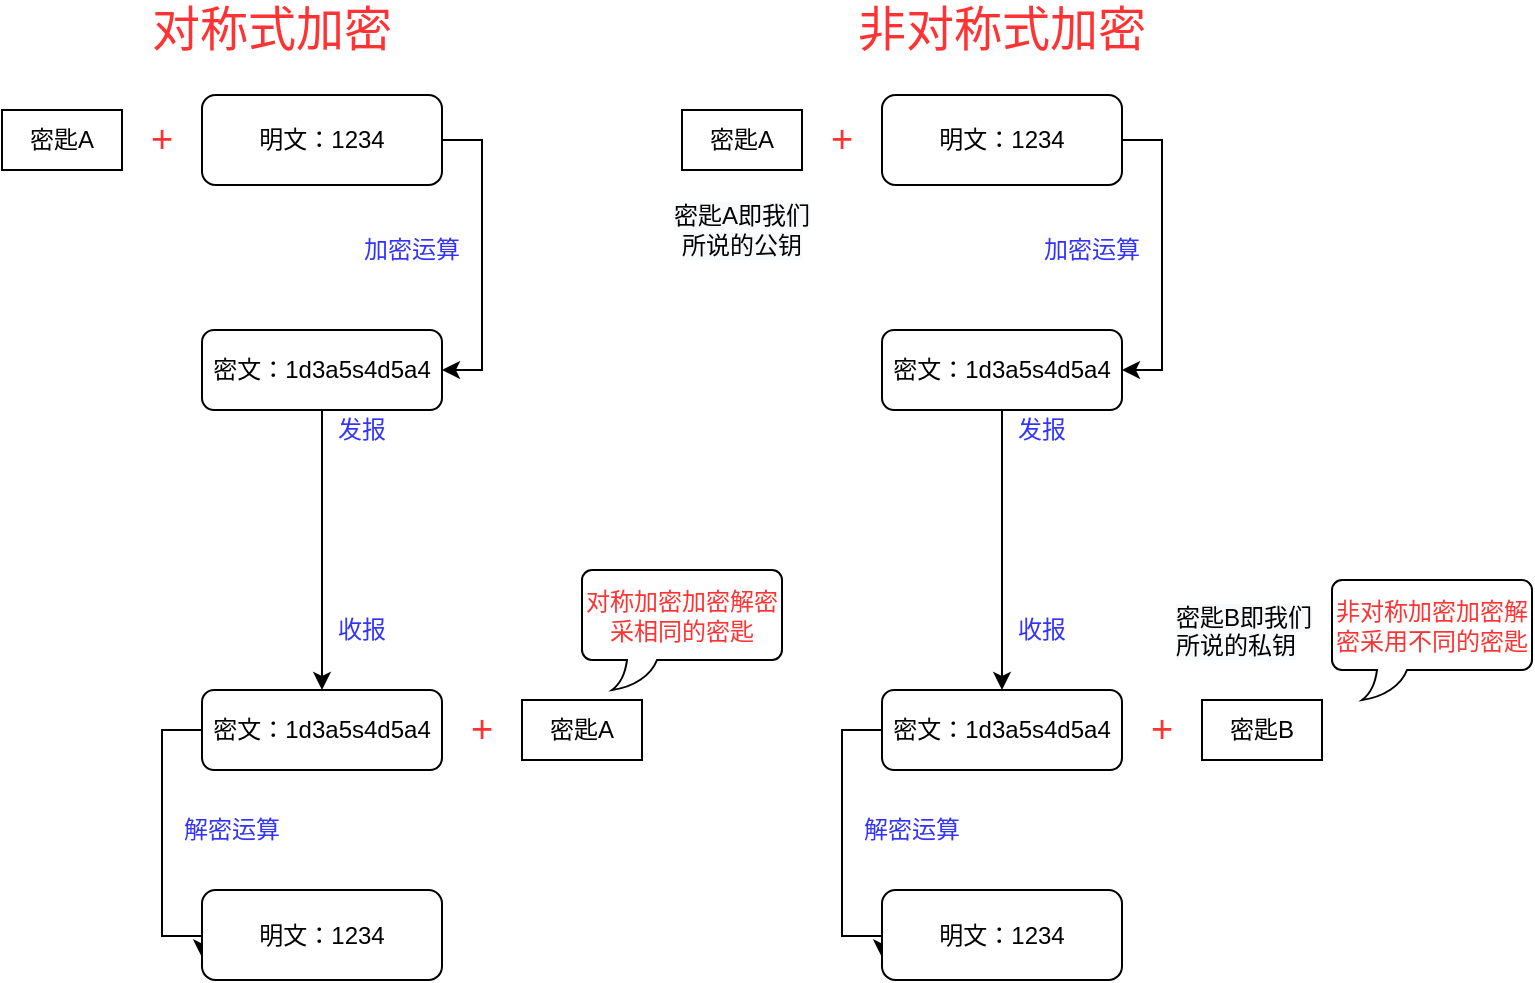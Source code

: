 <mxfile version="14.7.2" type="github"><diagram id="g2mdyH2-LWZBZ8d6Yd1H" name="Page-1"><mxGraphModel dx="1036" dy="575" grid="1" gridSize="10" guides="1" tooltips="1" connect="1" arrows="1" fold="1" page="1" pageScale="1" pageWidth="827" pageHeight="1169" math="0" shadow="0"><root><mxCell id="0"/><mxCell id="1" parent="0"/><mxCell id="_zqlpKHExtMpAy_HHPnF-9" style="edgeStyle=orthogonalEdgeStyle;rounded=0;orthogonalLoop=1;jettySize=auto;html=1;entryX=1;entryY=0.5;entryDx=0;entryDy=0;" edge="1" parent="1" source="_zqlpKHExtMpAy_HHPnF-2" target="_zqlpKHExtMpAy_HHPnF-8"><mxGeometry relative="1" as="geometry"><Array as="points"><mxPoint x="280" y="145"/><mxPoint x="280" y="260"/></Array></mxGeometry></mxCell><mxCell id="_zqlpKHExtMpAy_HHPnF-2" value="明文：1234" style="rounded=1;whiteSpace=wrap;html=1;" vertex="1" parent="1"><mxGeometry x="140" y="122.5" width="120" height="45" as="geometry"/></mxCell><mxCell id="_zqlpKHExtMpAy_HHPnF-5" value="密匙A" style="rounded=0;whiteSpace=wrap;html=1;" vertex="1" parent="1"><mxGeometry x="40" y="130" width="60" height="30" as="geometry"/></mxCell><mxCell id="_zqlpKHExtMpAy_HHPnF-7" value="&lt;font style=&quot;font-size: 19px&quot; color=&quot;#ff3333&quot;&gt;+&lt;/font&gt;" style="text;html=1;strokeColor=none;fillColor=none;align=center;verticalAlign=middle;whiteSpace=wrap;rounded=0;" vertex="1" parent="1"><mxGeometry x="100" y="135" width="40" height="20" as="geometry"/></mxCell><mxCell id="_zqlpKHExtMpAy_HHPnF-12" style="edgeStyle=orthogonalEdgeStyle;rounded=0;orthogonalLoop=1;jettySize=auto;html=1;" edge="1" parent="1" source="_zqlpKHExtMpAy_HHPnF-8"><mxGeometry relative="1" as="geometry"><mxPoint x="200" y="420" as="targetPoint"/></mxGeometry></mxCell><mxCell id="_zqlpKHExtMpAy_HHPnF-8" value="密文：1d3a5s4d5a4" style="rounded=1;whiteSpace=wrap;html=1;" vertex="1" parent="1"><mxGeometry x="140" y="240" width="120" height="40" as="geometry"/></mxCell><mxCell id="_zqlpKHExtMpAy_HHPnF-10" value="&lt;font color=&quot;#3333ff&quot;&gt;加密运算&lt;/font&gt;" style="text;html=1;strokeColor=none;fillColor=none;align=center;verticalAlign=middle;whiteSpace=wrap;rounded=0;" vertex="1" parent="1"><mxGeometry x="220" y="190" width="50" height="20" as="geometry"/></mxCell><mxCell id="_zqlpKHExtMpAy_HHPnF-11" style="edgeStyle=orthogonalEdgeStyle;rounded=0;orthogonalLoop=1;jettySize=auto;html=1;exitX=0.5;exitY=1;exitDx=0;exitDy=0;" edge="1" parent="1" source="_zqlpKHExtMpAy_HHPnF-10" target="_zqlpKHExtMpAy_HHPnF-10"><mxGeometry relative="1" as="geometry"/></mxCell><mxCell id="_zqlpKHExtMpAy_HHPnF-13" value="&lt;font color=&quot;#3333ff&quot;&gt;发报&lt;/font&gt;" style="text;html=1;strokeColor=none;fillColor=none;align=center;verticalAlign=middle;whiteSpace=wrap;rounded=0;" vertex="1" parent="1"><mxGeometry x="200" y="280" width="40" height="20" as="geometry"/></mxCell><mxCell id="_zqlpKHExtMpAy_HHPnF-14" value="&lt;font color=&quot;#3333ff&quot;&gt;收报&lt;/font&gt;" style="text;html=1;strokeColor=none;fillColor=none;align=center;verticalAlign=middle;whiteSpace=wrap;rounded=0;" vertex="1" parent="1"><mxGeometry x="200" y="380" width="40" height="20" as="geometry"/></mxCell><mxCell id="_zqlpKHExtMpAy_HHPnF-20" style="edgeStyle=orthogonalEdgeStyle;rounded=0;orthogonalLoop=1;jettySize=auto;html=1;entryX=0;entryY=0.75;entryDx=0;entryDy=0;" edge="1" parent="1" source="_zqlpKHExtMpAy_HHPnF-17" target="_zqlpKHExtMpAy_HHPnF-22"><mxGeometry relative="1" as="geometry"><mxPoint x="120" y="540" as="targetPoint"/><Array as="points"><mxPoint x="120" y="440"/><mxPoint x="120" y="543"/><mxPoint x="140" y="543"/></Array></mxGeometry></mxCell><mxCell id="_zqlpKHExtMpAy_HHPnF-17" value="密文：1d3a5s4d5a4" style="rounded=1;whiteSpace=wrap;html=1;" vertex="1" parent="1"><mxGeometry x="140" y="420" width="120" height="40" as="geometry"/></mxCell><mxCell id="_zqlpKHExtMpAy_HHPnF-18" value="密匙A" style="rounded=0;whiteSpace=wrap;html=1;" vertex="1" parent="1"><mxGeometry x="300" y="425" width="60" height="30" as="geometry"/></mxCell><mxCell id="_zqlpKHExtMpAy_HHPnF-19" value="&lt;font style=&quot;font-size: 19px&quot; color=&quot;#ff3333&quot;&gt;+&lt;/font&gt;" style="text;html=1;strokeColor=none;fillColor=none;align=center;verticalAlign=middle;whiteSpace=wrap;rounded=0;" vertex="1" parent="1"><mxGeometry x="260" y="430" width="40" height="20" as="geometry"/></mxCell><mxCell id="_zqlpKHExtMpAy_HHPnF-21" value="&lt;font color=&quot;#3333ff&quot;&gt;解密运算&lt;/font&gt;" style="text;html=1;strokeColor=none;fillColor=none;align=center;verticalAlign=middle;whiteSpace=wrap;rounded=0;" vertex="1" parent="1"><mxGeometry x="130" y="480" width="50" height="20" as="geometry"/></mxCell><mxCell id="_zqlpKHExtMpAy_HHPnF-22" value="明文：1234" style="rounded=1;whiteSpace=wrap;html=1;" vertex="1" parent="1"><mxGeometry x="140" y="520" width="120" height="45" as="geometry"/></mxCell><mxCell id="_zqlpKHExtMpAy_HHPnF-25" style="edgeStyle=orthogonalEdgeStyle;rounded=0;orthogonalLoop=1;jettySize=auto;html=1;entryX=1;entryY=0.5;entryDx=0;entryDy=0;" edge="1" parent="1" source="_zqlpKHExtMpAy_HHPnF-26" target="_zqlpKHExtMpAy_HHPnF-30"><mxGeometry relative="1" as="geometry"><Array as="points"><mxPoint x="620" y="145"/><mxPoint x="620" y="260"/></Array></mxGeometry></mxCell><mxCell id="_zqlpKHExtMpAy_HHPnF-26" value="明文：1234" style="rounded=1;whiteSpace=wrap;html=1;" vertex="1" parent="1"><mxGeometry x="480" y="122.5" width="120" height="45" as="geometry"/></mxCell><mxCell id="_zqlpKHExtMpAy_HHPnF-27" value="密匙A" style="rounded=0;whiteSpace=wrap;html=1;" vertex="1" parent="1"><mxGeometry x="380" y="130" width="60" height="30" as="geometry"/></mxCell><mxCell id="_zqlpKHExtMpAy_HHPnF-28" value="&lt;font style=&quot;font-size: 19px&quot; color=&quot;#ff3333&quot;&gt;+&lt;/font&gt;" style="text;html=1;strokeColor=none;fillColor=none;align=center;verticalAlign=middle;whiteSpace=wrap;rounded=0;" vertex="1" parent="1"><mxGeometry x="440" y="135" width="40" height="20" as="geometry"/></mxCell><mxCell id="_zqlpKHExtMpAy_HHPnF-29" style="edgeStyle=orthogonalEdgeStyle;rounded=0;orthogonalLoop=1;jettySize=auto;html=1;" edge="1" parent="1" source="_zqlpKHExtMpAy_HHPnF-30"><mxGeometry relative="1" as="geometry"><mxPoint x="540" y="420" as="targetPoint"/></mxGeometry></mxCell><mxCell id="_zqlpKHExtMpAy_HHPnF-30" value="密文：1d3a5s4d5a4" style="rounded=1;whiteSpace=wrap;html=1;" vertex="1" parent="1"><mxGeometry x="480" y="240" width="120" height="40" as="geometry"/></mxCell><mxCell id="_zqlpKHExtMpAy_HHPnF-31" value="&lt;font color=&quot;#3333ff&quot;&gt;加密运算&lt;/font&gt;" style="text;html=1;strokeColor=none;fillColor=none;align=center;verticalAlign=middle;whiteSpace=wrap;rounded=0;" vertex="1" parent="1"><mxGeometry x="560" y="190" width="50" height="20" as="geometry"/></mxCell><mxCell id="_zqlpKHExtMpAy_HHPnF-32" style="edgeStyle=orthogonalEdgeStyle;rounded=0;orthogonalLoop=1;jettySize=auto;html=1;exitX=0.5;exitY=1;exitDx=0;exitDy=0;" edge="1" parent="1" source="_zqlpKHExtMpAy_HHPnF-31" target="_zqlpKHExtMpAy_HHPnF-31"><mxGeometry relative="1" as="geometry"/></mxCell><mxCell id="_zqlpKHExtMpAy_HHPnF-33" value="&lt;font color=&quot;#3333ff&quot;&gt;发报&lt;/font&gt;" style="text;html=1;strokeColor=none;fillColor=none;align=center;verticalAlign=middle;whiteSpace=wrap;rounded=0;" vertex="1" parent="1"><mxGeometry x="540" y="280" width="40" height="20" as="geometry"/></mxCell><mxCell id="_zqlpKHExtMpAy_HHPnF-34" value="&lt;font color=&quot;#3333ff&quot;&gt;收报&lt;/font&gt;" style="text;html=1;strokeColor=none;fillColor=none;align=center;verticalAlign=middle;whiteSpace=wrap;rounded=0;" vertex="1" parent="1"><mxGeometry x="540" y="380" width="40" height="20" as="geometry"/></mxCell><mxCell id="_zqlpKHExtMpAy_HHPnF-35" style="edgeStyle=orthogonalEdgeStyle;rounded=0;orthogonalLoop=1;jettySize=auto;html=1;entryX=0;entryY=0.75;entryDx=0;entryDy=0;" edge="1" parent="1" source="_zqlpKHExtMpAy_HHPnF-36" target="_zqlpKHExtMpAy_HHPnF-40"><mxGeometry relative="1" as="geometry"><mxPoint x="460" y="540" as="targetPoint"/><Array as="points"><mxPoint x="460" y="440"/><mxPoint x="460" y="543"/><mxPoint x="480" y="543"/></Array></mxGeometry></mxCell><mxCell id="_zqlpKHExtMpAy_HHPnF-36" value="密文：1d3a5s4d5a4" style="rounded=1;whiteSpace=wrap;html=1;" vertex="1" parent="1"><mxGeometry x="480" y="420" width="120" height="40" as="geometry"/></mxCell><mxCell id="_zqlpKHExtMpAy_HHPnF-37" value="密匙B" style="rounded=0;whiteSpace=wrap;html=1;" vertex="1" parent="1"><mxGeometry x="640" y="425" width="60" height="30" as="geometry"/></mxCell><mxCell id="_zqlpKHExtMpAy_HHPnF-38" value="&lt;font style=&quot;font-size: 19px&quot; color=&quot;#ff3333&quot;&gt;+&lt;/font&gt;" style="text;html=1;strokeColor=none;fillColor=none;align=center;verticalAlign=middle;whiteSpace=wrap;rounded=0;" vertex="1" parent="1"><mxGeometry x="600" y="430" width="40" height="20" as="geometry"/></mxCell><mxCell id="_zqlpKHExtMpAy_HHPnF-39" value="&lt;font color=&quot;#3333ff&quot;&gt;解密运算&lt;/font&gt;" style="text;html=1;strokeColor=none;fillColor=none;align=center;verticalAlign=middle;whiteSpace=wrap;rounded=0;" vertex="1" parent="1"><mxGeometry x="470" y="480" width="50" height="20" as="geometry"/></mxCell><mxCell id="_zqlpKHExtMpAy_HHPnF-40" value="明文：1234" style="rounded=1;whiteSpace=wrap;html=1;" vertex="1" parent="1"><mxGeometry x="480" y="520" width="120" height="45" as="geometry"/></mxCell><mxCell id="_zqlpKHExtMpAy_HHPnF-41" value="&lt;font style=&quot;font-size: 24px&quot; color=&quot;#ff3333&quot;&gt;对称式加密&lt;/font&gt;" style="text;html=1;strokeColor=none;fillColor=none;align=center;verticalAlign=middle;whiteSpace=wrap;rounded=0;" vertex="1" parent="1"><mxGeometry x="90" y="80" width="170" height="20" as="geometry"/></mxCell><mxCell id="_zqlpKHExtMpAy_HHPnF-42" value="&lt;font style=&quot;font-size: 24px&quot; color=&quot;#ff3333&quot;&gt;非对称式加密&lt;/font&gt;" style="text;html=1;strokeColor=none;fillColor=none;align=center;verticalAlign=middle;whiteSpace=wrap;rounded=0;" vertex="1" parent="1"><mxGeometry x="455" y="80" width="170" height="20" as="geometry"/></mxCell><mxCell id="_zqlpKHExtMpAy_HHPnF-43" value="&#10;&#10;&lt;span style=&quot;color: rgb(0, 0, 0); font-family: helvetica; font-size: 12px; font-style: normal; font-weight: 400; letter-spacing: normal; text-align: center; text-indent: 0px; text-transform: none; word-spacing: 0px; background-color: rgb(248, 249, 250); display: inline; float: none;&quot;&gt;密匙A即我们所说的公钥&lt;/span&gt;&#10;&#10;" style="text;html=1;strokeColor=none;fillColor=none;align=center;verticalAlign=middle;whiteSpace=wrap;rounded=0;" vertex="1" parent="1"><mxGeometry x="370" y="180" width="80" height="20" as="geometry"/></mxCell><mxCell id="_zqlpKHExtMpAy_HHPnF-44" value="&lt;span style=&quot;color: rgb(0 , 0 , 0) ; font-family: &amp;#34;helvetica&amp;#34; ; font-size: 12px ; font-style: normal ; font-weight: 400 ; letter-spacing: normal ; text-align: center ; text-indent: 0px ; text-transform: none ; word-spacing: 0px ; background-color: rgb(248 , 249 , 250) ; display: inline ; float: none&quot;&gt;密匙B即我们所说的私钥&lt;/span&gt;" style="text;whiteSpace=wrap;html=1;" vertex="1" parent="1"><mxGeometry x="625" y="370" width="80" height="40" as="geometry"/></mxCell><mxCell id="_zqlpKHExtMpAy_HHPnF-45" value="&lt;font color=&quot;#ff3333&quot;&gt;非对称加密加密解密采用不同的密匙&lt;/font&gt;" style="whiteSpace=wrap;html=1;shape=mxgraph.basic.roundRectCallout;dx=30;dy=15;size=5;boundedLbl=1;" vertex="1" parent="1"><mxGeometry x="705" y="365" width="100" height="60" as="geometry"/></mxCell><mxCell id="_zqlpKHExtMpAy_HHPnF-48" value="&lt;font color=&quot;#ff3333&quot;&gt;对称加密加密解密采相同的密匙&lt;/font&gt;" style="whiteSpace=wrap;html=1;shape=mxgraph.basic.roundRectCallout;dx=30;dy=15;size=5;boundedLbl=1;" vertex="1" parent="1"><mxGeometry x="330" y="360" width="100" height="60" as="geometry"/></mxCell></root></mxGraphModel></diagram></mxfile>